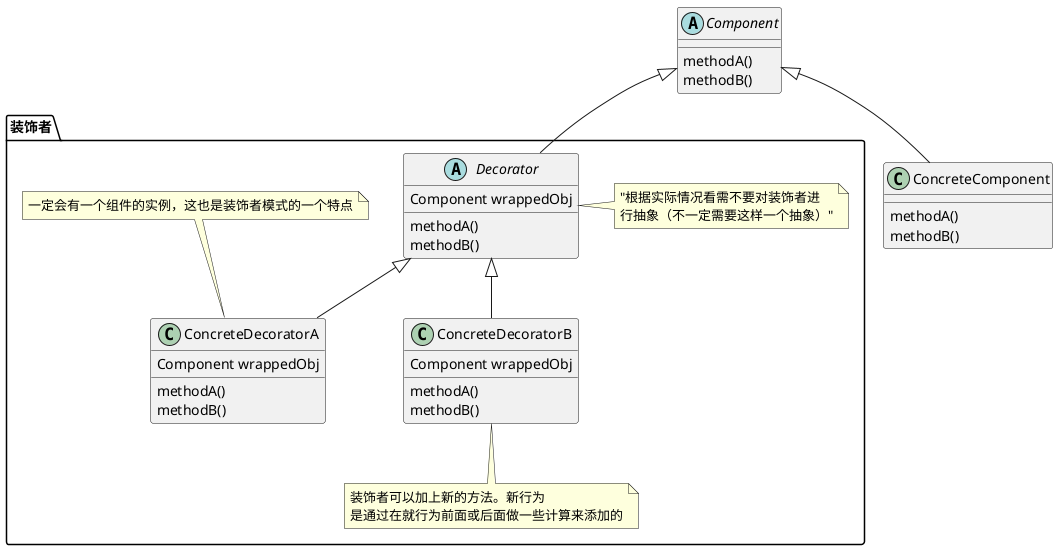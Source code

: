 @startuml

abstract Component{
    methodA()
    methodB()
}

class ConcreteComponent{
    methodA()
    methodB()

}

package 装饰者{
    abstract Decorator{
        Component wrappedObj
        methodA()
        methodB()

    }
    note right:"根据实际情况看需不要对装饰者进\n行抽象（不一定需要这样一个抽象）"

    class ConcreteDecoratorB{
        Component wrappedObj
         methodA()
        methodB()
    }
    note bottom: 装饰者可以加上新的方法。新行为\n是通过在就行为前面或后面做一些计算来添加的



    class ConcreteDecoratorA{
        Component wrappedObj
         methodA()
        methodB()
    }
    note top: 一定会有一个组件的实例，这也是装饰者模式的一个特点
}



Component <|-- ConcreteComponent
Component <|-- Decorator

Decorator <|-- ConcreteDecoratorA
Decorator <|-- ConcreteDecoratorB


@enduml